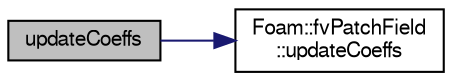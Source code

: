 digraph "updateCoeffs"
{
  bgcolor="transparent";
  edge [fontname="FreeSans",fontsize="10",labelfontname="FreeSans",labelfontsize="10"];
  node [fontname="FreeSans",fontsize="10",shape=record];
  rankdir="LR";
  Node1 [label="updateCoeffs",height=0.2,width=0.4,color="black", fillcolor="grey75", style="filled" fontcolor="black"];
  Node1 -> Node2 [color="midnightblue",fontsize="10",style="solid",fontname="FreeSans"];
  Node2 [label="Foam::fvPatchField\l::updateCoeffs",height=0.2,width=0.4,color="black",URL="$a00861.html#a7e24eafac629d3733181cd942d4c902f",tooltip="Update the coefficients associated with the patch field. "];
}
